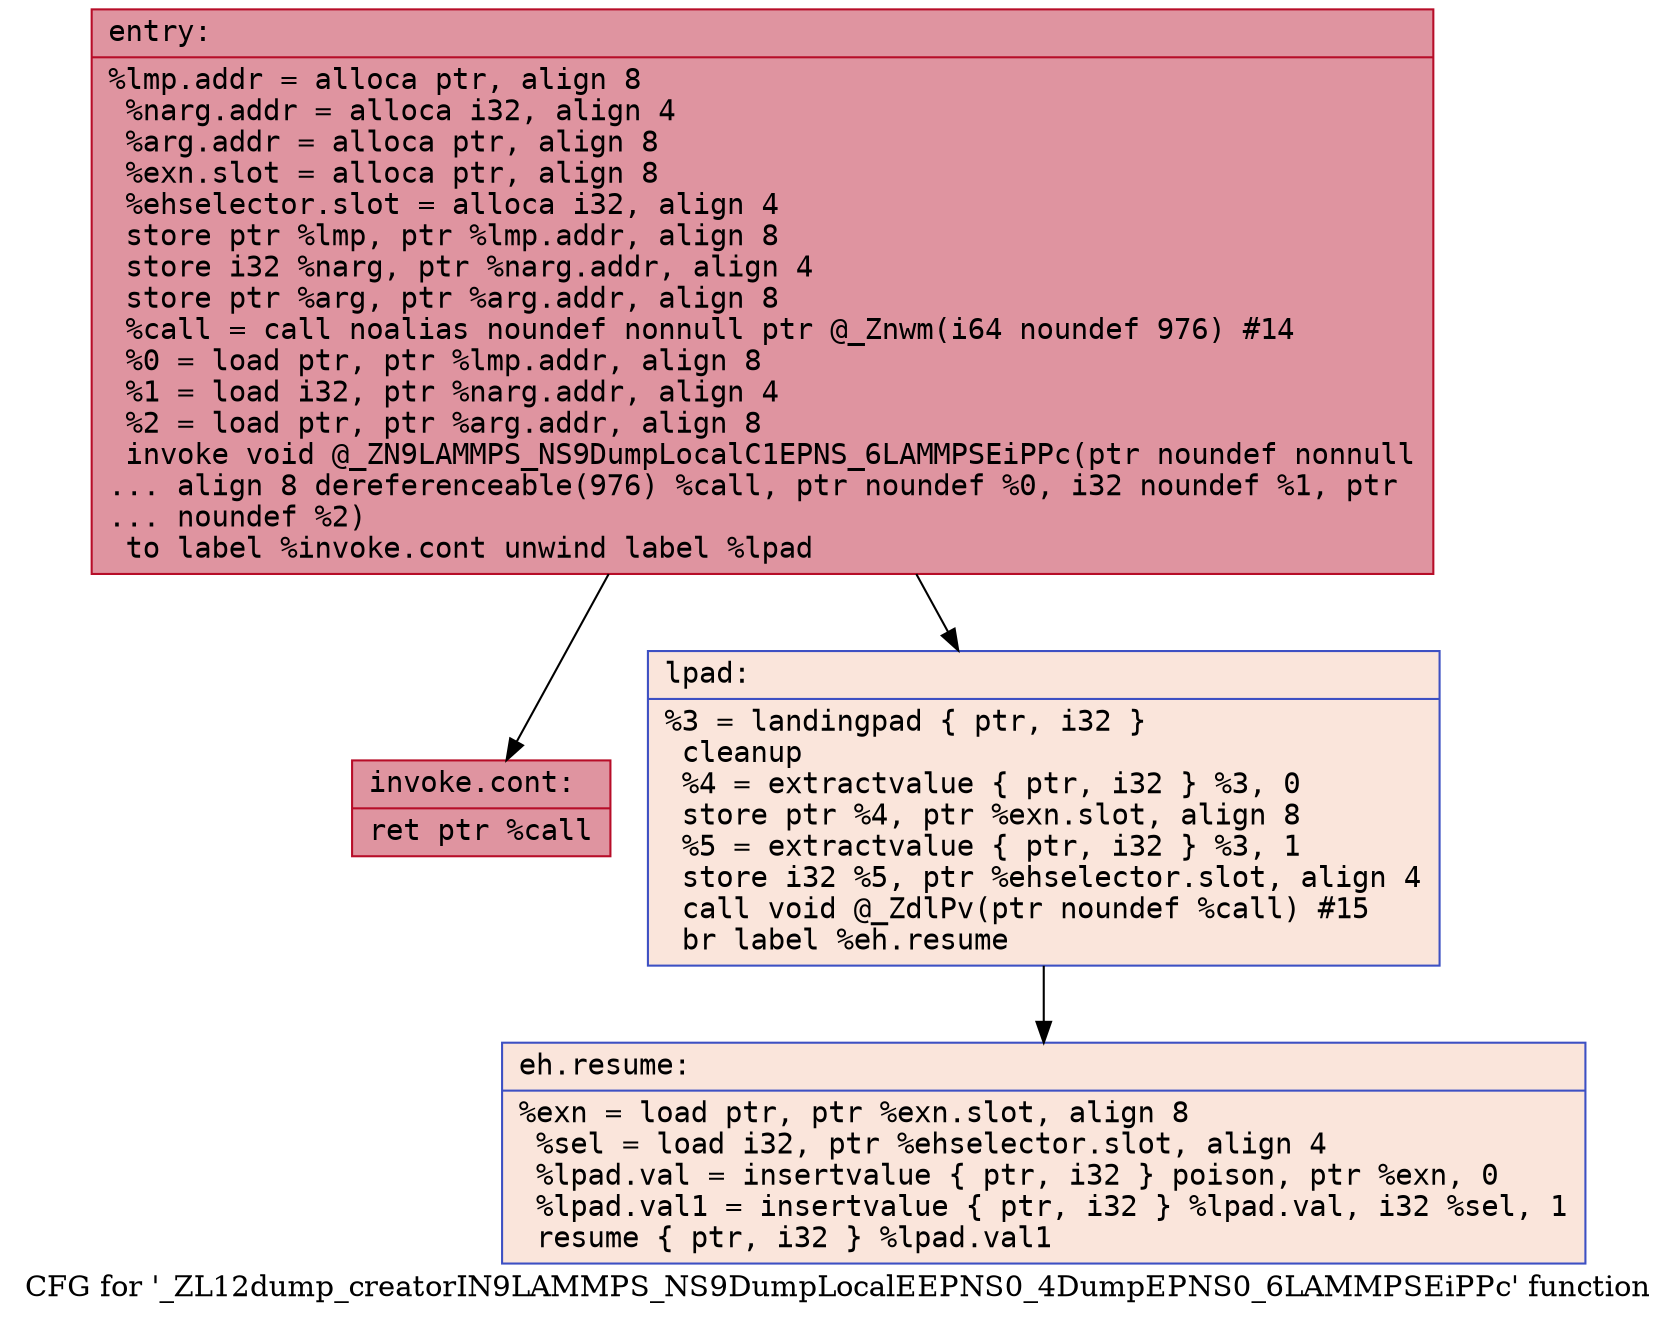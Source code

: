 digraph "CFG for '_ZL12dump_creatorIN9LAMMPS_NS9DumpLocalEEPNS0_4DumpEPNS0_6LAMMPSEiPPc' function" {
	label="CFG for '_ZL12dump_creatorIN9LAMMPS_NS9DumpLocalEEPNS0_4DumpEPNS0_6LAMMPSEiPPc' function";

	Node0x559d9a18c560 [shape=record,color="#b70d28ff", style=filled, fillcolor="#b70d2870" fontname="Courier",label="{entry:\l|  %lmp.addr = alloca ptr, align 8\l  %narg.addr = alloca i32, align 4\l  %arg.addr = alloca ptr, align 8\l  %exn.slot = alloca ptr, align 8\l  %ehselector.slot = alloca i32, align 4\l  store ptr %lmp, ptr %lmp.addr, align 8\l  store i32 %narg, ptr %narg.addr, align 4\l  store ptr %arg, ptr %arg.addr, align 8\l  %call = call noalias noundef nonnull ptr @_Znwm(i64 noundef 976) #14\l  %0 = load ptr, ptr %lmp.addr, align 8\l  %1 = load i32, ptr %narg.addr, align 4\l  %2 = load ptr, ptr %arg.addr, align 8\l  invoke void @_ZN9LAMMPS_NS9DumpLocalC1EPNS_6LAMMPSEiPPc(ptr noundef nonnull\l... align 8 dereferenceable(976) %call, ptr noundef %0, i32 noundef %1, ptr\l... noundef %2)\l          to label %invoke.cont unwind label %lpad\l}"];
	Node0x559d9a18c560 -> Node0x559d9a18d090[tooltip="entry -> invoke.cont\nProbability 100.00%" ];
	Node0x559d9a18c560 -> Node0x559d9a18d170[tooltip="entry -> lpad\nProbability 0.00%" ];
	Node0x559d9a18d090 [shape=record,color="#b70d28ff", style=filled, fillcolor="#b70d2870" fontname="Courier",label="{invoke.cont:\l|  ret ptr %call\l}"];
	Node0x559d9a18d170 [shape=record,color="#3d50c3ff", style=filled, fillcolor="#f4c5ad70" fontname="Courier",label="{lpad:\l|  %3 = landingpad \{ ptr, i32 \}\l          cleanup\l  %4 = extractvalue \{ ptr, i32 \} %3, 0\l  store ptr %4, ptr %exn.slot, align 8\l  %5 = extractvalue \{ ptr, i32 \} %3, 1\l  store i32 %5, ptr %ehselector.slot, align 4\l  call void @_ZdlPv(ptr noundef %call) #15\l  br label %eh.resume\l}"];
	Node0x559d9a18d170 -> Node0x559d9a18d940[tooltip="lpad -> eh.resume\nProbability 100.00%" ];
	Node0x559d9a18d940 [shape=record,color="#3d50c3ff", style=filled, fillcolor="#f4c5ad70" fontname="Courier",label="{eh.resume:\l|  %exn = load ptr, ptr %exn.slot, align 8\l  %sel = load i32, ptr %ehselector.slot, align 4\l  %lpad.val = insertvalue \{ ptr, i32 \} poison, ptr %exn, 0\l  %lpad.val1 = insertvalue \{ ptr, i32 \} %lpad.val, i32 %sel, 1\l  resume \{ ptr, i32 \} %lpad.val1\l}"];
}
